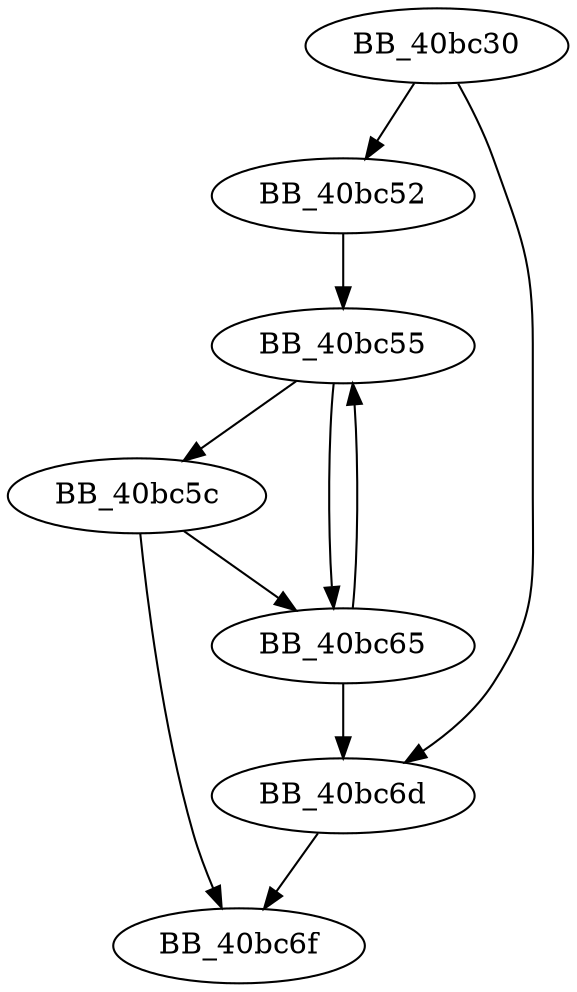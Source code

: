 DiGraph __FindPESection{
BB_40bc30->BB_40bc52
BB_40bc30->BB_40bc6d
BB_40bc52->BB_40bc55
BB_40bc55->BB_40bc5c
BB_40bc55->BB_40bc65
BB_40bc5c->BB_40bc65
BB_40bc5c->BB_40bc6f
BB_40bc65->BB_40bc55
BB_40bc65->BB_40bc6d
BB_40bc6d->BB_40bc6f
}
